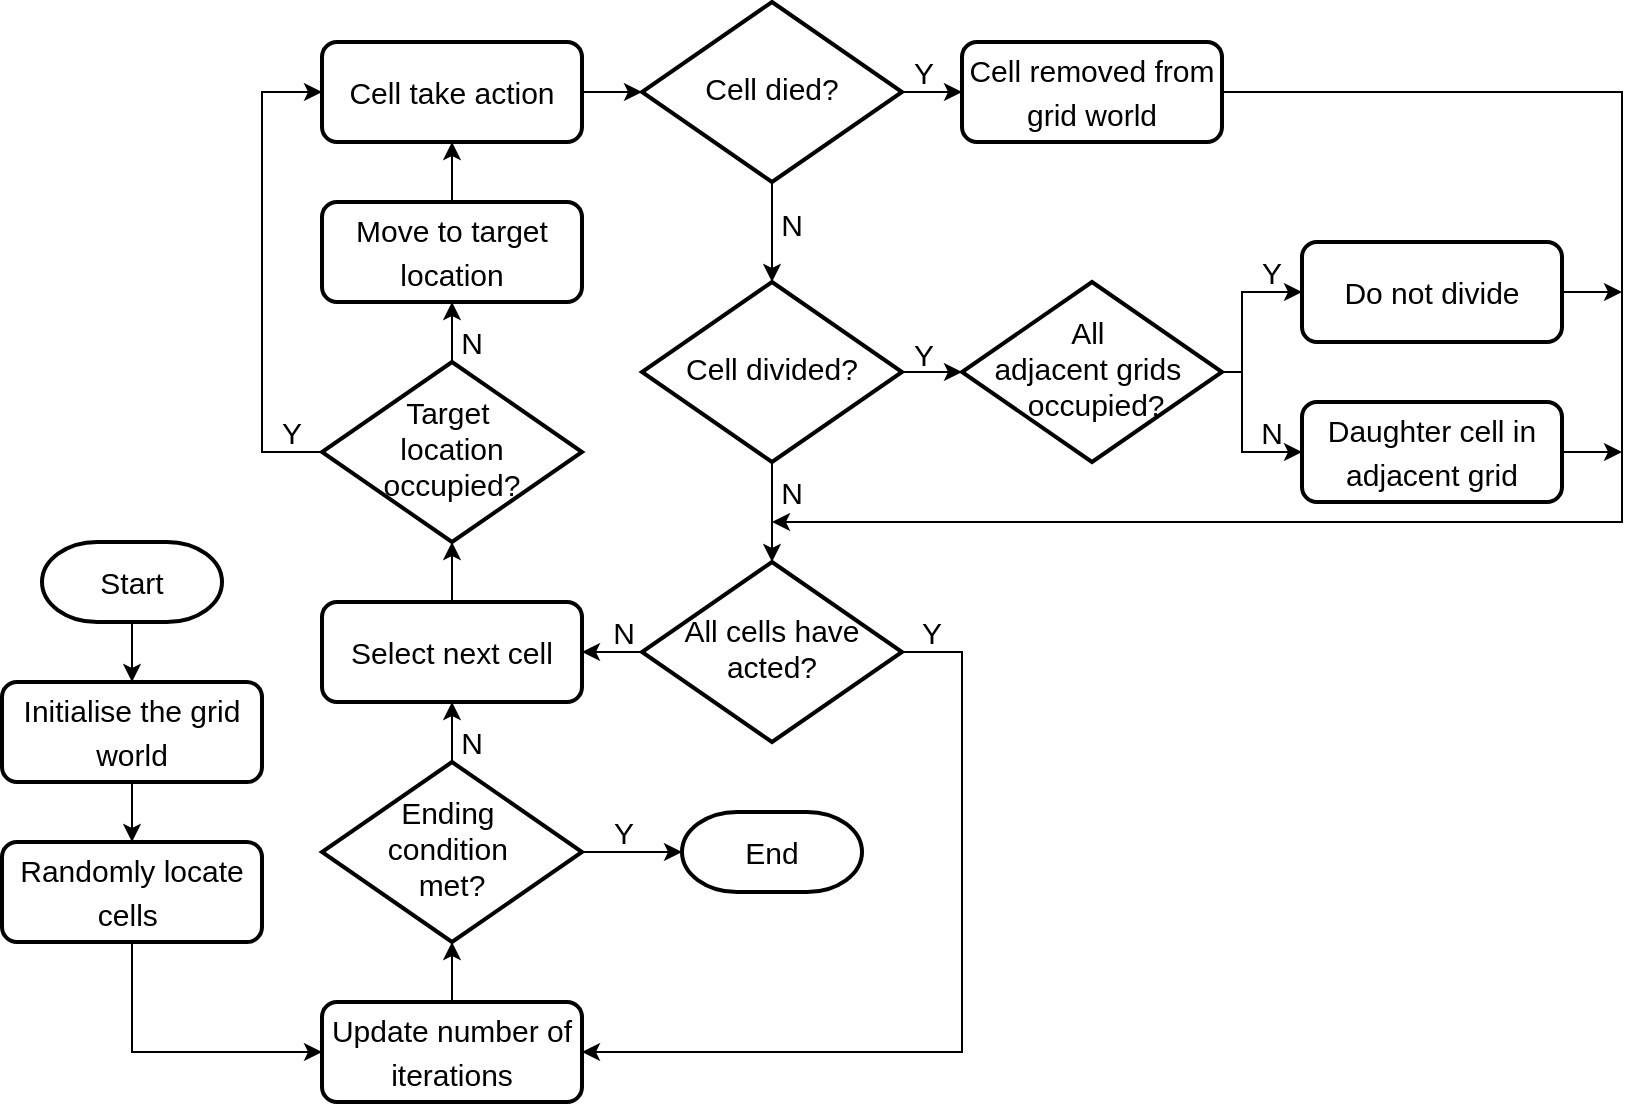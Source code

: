 <mxfile version="24.5.2" type="github">
  <diagram id="C5RBs43oDa-KdzZeNtuy" name="Page-1">
    <mxGraphModel dx="954" dy="528" grid="1" gridSize="10" guides="1" tooltips="1" connect="1" arrows="1" fold="1" page="1" pageScale="1" pageWidth="827" pageHeight="1169" math="0" shadow="0">
      <root>
        <mxCell id="WIyWlLk6GJQsqaUBKTNV-0" />
        <mxCell id="WIyWlLk6GJQsqaUBKTNV-1" parent="WIyWlLk6GJQsqaUBKTNV-0" />
        <mxCell id="I7D070yaXzZMGeD8CzcI-27" style="edgeStyle=orthogonalEdgeStyle;rounded=0;orthogonalLoop=1;jettySize=auto;html=1;exitX=0.5;exitY=0;exitDx=0;exitDy=0;entryX=0.5;entryY=1;entryDx=0;entryDy=0;" edge="1" parent="WIyWlLk6GJQsqaUBKTNV-1" source="WIyWlLk6GJQsqaUBKTNV-6" target="I7D070yaXzZMGeD8CzcI-6">
          <mxGeometry relative="1" as="geometry" />
        </mxCell>
        <mxCell id="WIyWlLk6GJQsqaUBKTNV-6" value="Ending&amp;nbsp;&lt;div&gt;condition&amp;nbsp;&lt;/div&gt;&lt;div&gt;met?&lt;/div&gt;" style="rhombus;whiteSpace=wrap;html=1;shadow=0;fontFamily=Helvetica;fontSize=15;align=center;strokeWidth=2;spacing=6;spacingTop=-4;movable=1;resizable=1;rotatable=1;deletable=1;editable=1;locked=0;connectable=1;container=0;" parent="WIyWlLk6GJQsqaUBKTNV-1" vertex="1">
          <mxGeometry x="170" y="650" width="130" height="90" as="geometry" />
        </mxCell>
        <mxCell id="I7D070yaXzZMGeD8CzcI-26" style="edgeStyle=orthogonalEdgeStyle;rounded=0;orthogonalLoop=1;jettySize=auto;html=1;exitX=0.5;exitY=0;exitDx=0;exitDy=0;entryX=0.5;entryY=1;entryDx=0;entryDy=0;" edge="1" parent="WIyWlLk6GJQsqaUBKTNV-1" source="I7D070yaXzZMGeD8CzcI-5" target="WIyWlLk6GJQsqaUBKTNV-6">
          <mxGeometry relative="1" as="geometry" />
        </mxCell>
        <mxCell id="I7D070yaXzZMGeD8CzcI-5" value="&lt;font style=&quot;font-size: 15px;&quot;&gt;Update number of iterations&lt;/font&gt;" style="rounded=1;whiteSpace=wrap;html=1;fontSize=18;glass=0;strokeWidth=2;shadow=0;movable=1;resizable=1;rotatable=1;deletable=1;editable=1;locked=0;connectable=1;container=0;" vertex="1" parent="WIyWlLk6GJQsqaUBKTNV-1">
          <mxGeometry x="170" y="770" width="130" height="50" as="geometry" />
        </mxCell>
        <mxCell id="I7D070yaXzZMGeD8CzcI-28" style="edgeStyle=orthogonalEdgeStyle;rounded=0;orthogonalLoop=1;jettySize=auto;html=1;exitX=0.5;exitY=0;exitDx=0;exitDy=0;entryX=0.5;entryY=1;entryDx=0;entryDy=0;" edge="1" parent="WIyWlLk6GJQsqaUBKTNV-1" source="I7D070yaXzZMGeD8CzcI-6" target="I7D070yaXzZMGeD8CzcI-18">
          <mxGeometry relative="1" as="geometry" />
        </mxCell>
        <mxCell id="I7D070yaXzZMGeD8CzcI-6" value="&lt;font style=&quot;font-size: 15px;&quot;&gt;Select next cel&lt;span style=&quot;color: rgba(0, 0, 0, 0); font-family: monospace; font-size: 0px; text-align: start; text-wrap: nowrap;&quot;&gt;%3CmxGraphModel%3E%3Croot%3E%3CmxCell%20id%3D%220%22%2F%3E%3CmxCell%20id%3D%221%22%20parent%3D%220%22%2F%3E%3CmxCell%20id%3D%222%22%20value%3D%22%26lt%3Bfont%20style%3D%26quot%3Bfont-size%3A%2015px%3B%26quot%3B%26gt%3BUpdate%20global%20timer%26lt%3B%2Ffont%26gt%3B%22%20style%3D%22rounded%3D1%3BwhiteSpace%3Dwrap%3Bhtml%3D1%3BfontSize%3D18%3Bglass%3D0%3BstrokeWidth%3D2%3Bshadow%3D0%3B%22%20vertex%3D%221%22%20parent%3D%221%22%3E%3CmxGeometry%20x%3D%22240%22%20y%3D%22370%22%20width%3D%22130%22%20height%3D%2250%22%20as%3D%22geometry%22%2F%3E%3C%2FmxCell%3E%3C%2Froot%3E%3C%2FmxGraphModel%3E&lt;/span&gt;l&lt;/font&gt;" style="rounded=1;whiteSpace=wrap;html=1;fontSize=18;glass=0;strokeWidth=2;shadow=0;movable=1;resizable=1;rotatable=1;deletable=1;editable=1;locked=0;connectable=1;container=0;" vertex="1" parent="WIyWlLk6GJQsqaUBKTNV-1">
          <mxGeometry x="170" y="570" width="130" height="50" as="geometry" />
        </mxCell>
        <mxCell id="I7D070yaXzZMGeD8CzcI-49" style="edgeStyle=orthogonalEdgeStyle;rounded=0;orthogonalLoop=1;jettySize=auto;html=1;exitX=0.5;exitY=0;exitDx=0;exitDy=0;entryX=0.5;entryY=1;entryDx=0;entryDy=0;" edge="1" parent="WIyWlLk6GJQsqaUBKTNV-1" source="I7D070yaXzZMGeD8CzcI-7" target="I7D070yaXzZMGeD8CzcI-20">
          <mxGeometry relative="1" as="geometry" />
        </mxCell>
        <mxCell id="I7D070yaXzZMGeD8CzcI-7" value="&lt;span style=&quot;font-size: 15px;&quot;&gt;Move to target location&lt;/span&gt;" style="rounded=1;whiteSpace=wrap;html=1;fontSize=18;glass=0;strokeWidth=2;shadow=0;movable=1;resizable=1;rotatable=1;deletable=1;editable=1;locked=0;connectable=1;container=0;" vertex="1" parent="WIyWlLk6GJQsqaUBKTNV-1">
          <mxGeometry x="170" y="370" width="130" height="50" as="geometry" />
        </mxCell>
        <mxCell id="I7D070yaXzZMGeD8CzcI-29" style="edgeStyle=orthogonalEdgeStyle;rounded=0;orthogonalLoop=1;jettySize=auto;html=1;exitX=0.5;exitY=0;exitDx=0;exitDy=0;entryX=0.5;entryY=1;entryDx=0;entryDy=0;" edge="1" parent="WIyWlLk6GJQsqaUBKTNV-1" source="I7D070yaXzZMGeD8CzcI-18" target="I7D070yaXzZMGeD8CzcI-7">
          <mxGeometry relative="1" as="geometry" />
        </mxCell>
        <mxCell id="I7D070yaXzZMGeD8CzcI-50" style="edgeStyle=orthogonalEdgeStyle;rounded=0;orthogonalLoop=1;jettySize=auto;html=1;exitX=0;exitY=0.5;exitDx=0;exitDy=0;entryX=0;entryY=0.5;entryDx=0;entryDy=0;" edge="1" parent="WIyWlLk6GJQsqaUBKTNV-1" source="I7D070yaXzZMGeD8CzcI-18" target="I7D070yaXzZMGeD8CzcI-20">
          <mxGeometry relative="1" as="geometry">
            <Array as="points">
              <mxPoint x="140" y="495" />
              <mxPoint x="140" y="315" />
            </Array>
          </mxGeometry>
        </mxCell>
        <mxCell id="I7D070yaXzZMGeD8CzcI-18" value="Target&amp;nbsp;&lt;div&gt;location occupied?&lt;/div&gt;" style="rhombus;whiteSpace=wrap;html=1;shadow=0;fontFamily=Helvetica;fontSize=15;align=center;strokeWidth=2;spacing=6;spacingTop=-4;movable=1;resizable=1;rotatable=1;deletable=1;editable=1;locked=0;connectable=1;container=0;" vertex="1" parent="WIyWlLk6GJQsqaUBKTNV-1">
          <mxGeometry x="170" y="450" width="130" height="90" as="geometry" />
        </mxCell>
        <mxCell id="I7D070yaXzZMGeD8CzcI-55" style="edgeStyle=orthogonalEdgeStyle;rounded=0;orthogonalLoop=1;jettySize=auto;html=1;exitX=1;exitY=0.5;exitDx=0;exitDy=0;entryX=0;entryY=0.5;entryDx=0;entryDy=0;" edge="1" parent="WIyWlLk6GJQsqaUBKTNV-1" source="I7D070yaXzZMGeD8CzcI-20" target="I7D070yaXzZMGeD8CzcI-11">
          <mxGeometry relative="1" as="geometry" />
        </mxCell>
        <mxCell id="I7D070yaXzZMGeD8CzcI-20" value="&lt;span style=&quot;font-size: 15px;&quot;&gt;Cell take action&lt;/span&gt;" style="rounded=1;whiteSpace=wrap;html=1;fontSize=18;glass=0;strokeWidth=2;shadow=0;movable=1;resizable=1;rotatable=1;deletable=1;editable=1;locked=0;connectable=1;container=0;" vertex="1" parent="WIyWlLk6GJQsqaUBKTNV-1">
          <mxGeometry x="170" y="290" width="130" height="50" as="geometry" />
        </mxCell>
        <mxCell id="I7D070yaXzZMGeD8CzcI-47" style="edgeStyle=orthogonalEdgeStyle;rounded=0;orthogonalLoop=1;jettySize=auto;html=1;entryX=0;entryY=0.5;entryDx=0;entryDy=0;" edge="1" parent="WIyWlLk6GJQsqaUBKTNV-1" source="I7D070yaXzZMGeD8CzcI-4" target="I7D070yaXzZMGeD8CzcI-5">
          <mxGeometry relative="1" as="geometry">
            <Array as="points">
              <mxPoint x="75" y="795" />
            </Array>
          </mxGeometry>
        </mxCell>
        <mxCell id="I7D070yaXzZMGeD8CzcI-56" style="edgeStyle=orthogonalEdgeStyle;rounded=0;orthogonalLoop=1;jettySize=auto;html=1;exitX=0;exitY=0.5;exitDx=0;exitDy=0;entryX=1;entryY=0.5;entryDx=0;entryDy=0;" edge="1" parent="WIyWlLk6GJQsqaUBKTNV-1" source="I7D070yaXzZMGeD8CzcI-8" target="I7D070yaXzZMGeD8CzcI-6">
          <mxGeometry relative="1" as="geometry" />
        </mxCell>
        <mxCell id="I7D070yaXzZMGeD8CzcI-57" style="edgeStyle=orthogonalEdgeStyle;rounded=0;orthogonalLoop=1;jettySize=auto;html=1;exitX=1;exitY=0.5;exitDx=0;exitDy=0;entryX=1;entryY=0.5;entryDx=0;entryDy=0;" edge="1" parent="WIyWlLk6GJQsqaUBKTNV-1" source="I7D070yaXzZMGeD8CzcI-8" target="I7D070yaXzZMGeD8CzcI-5">
          <mxGeometry relative="1" as="geometry">
            <Array as="points">
              <mxPoint x="490" y="595" />
              <mxPoint x="490" y="795" />
            </Array>
          </mxGeometry>
        </mxCell>
        <mxCell id="I7D070yaXzZMGeD8CzcI-8" value="All cells have acted?" style="rhombus;whiteSpace=wrap;html=1;shadow=0;fontFamily=Helvetica;fontSize=15;align=center;strokeWidth=2;spacing=6;spacingTop=-4;movable=1;resizable=1;rotatable=1;deletable=1;editable=1;locked=0;connectable=1;container=0;" vertex="1" parent="WIyWlLk6GJQsqaUBKTNV-1">
          <mxGeometry x="330" y="550" width="130" height="90" as="geometry" />
        </mxCell>
        <mxCell id="I7D070yaXzZMGeD8CzcI-11" value="Cell died?" style="rhombus;whiteSpace=wrap;html=1;shadow=0;fontFamily=Helvetica;fontSize=15;align=center;strokeWidth=2;spacing=6;spacingTop=-4;movable=1;resizable=1;rotatable=1;deletable=1;editable=1;locked=0;connectable=1;container=0;" vertex="1" parent="WIyWlLk6GJQsqaUBKTNV-1">
          <mxGeometry x="330" y="270" width="130" height="90" as="geometry" />
        </mxCell>
        <mxCell id="I7D070yaXzZMGeD8CzcI-64" style="edgeStyle=orthogonalEdgeStyle;rounded=0;orthogonalLoop=1;jettySize=auto;html=1;exitX=1;exitY=0.5;exitDx=0;exitDy=0;entryX=0;entryY=0.5;entryDx=0;entryDy=0;" edge="1" parent="WIyWlLk6GJQsqaUBKTNV-1" source="I7D070yaXzZMGeD8CzcI-12" target="I7D070yaXzZMGeD8CzcI-33">
          <mxGeometry relative="1" as="geometry" />
        </mxCell>
        <mxCell id="I7D070yaXzZMGeD8CzcI-12" value="Cell divided?" style="rhombus;whiteSpace=wrap;html=1;shadow=0;fontFamily=Helvetica;fontSize=15;align=center;strokeWidth=2;spacing=6;spacingTop=-4;movable=1;resizable=1;rotatable=1;deletable=1;editable=1;locked=0;connectable=1;container=0;" vertex="1" parent="WIyWlLk6GJQsqaUBKTNV-1">
          <mxGeometry x="330" y="410" width="130" height="90" as="geometry" />
        </mxCell>
        <mxCell id="I7D070yaXzZMGeD8CzcI-22" style="edgeStyle=orthogonalEdgeStyle;rounded=0;orthogonalLoop=1;jettySize=auto;html=1;exitX=1;exitY=0.5;exitDx=0;exitDy=0;entryX=0;entryY=0.5;entryDx=0;entryDy=0;" edge="1" parent="WIyWlLk6GJQsqaUBKTNV-1" source="I7D070yaXzZMGeD8CzcI-11" target="I7D070yaXzZMGeD8CzcI-13">
          <mxGeometry relative="1" as="geometry" />
        </mxCell>
        <mxCell id="I7D070yaXzZMGeD8CzcI-42" style="edgeStyle=orthogonalEdgeStyle;rounded=0;orthogonalLoop=1;jettySize=auto;html=1;exitX=0.5;exitY=1;exitDx=0;exitDy=0;entryX=0.5;entryY=0;entryDx=0;entryDy=0;" edge="1" parent="WIyWlLk6GJQsqaUBKTNV-1" source="I7D070yaXzZMGeD8CzcI-12" target="I7D070yaXzZMGeD8CzcI-8">
          <mxGeometry relative="1" as="geometry" />
        </mxCell>
        <mxCell id="I7D070yaXzZMGeD8CzcI-23" style="edgeStyle=orthogonalEdgeStyle;rounded=0;orthogonalLoop=1;jettySize=auto;html=1;exitX=0.5;exitY=1;exitDx=0;exitDy=0;entryX=0.5;entryY=0;entryDx=0;entryDy=0;" edge="1" parent="WIyWlLk6GJQsqaUBKTNV-1" source="I7D070yaXzZMGeD8CzcI-11" target="I7D070yaXzZMGeD8CzcI-12">
          <mxGeometry relative="1" as="geometry" />
        </mxCell>
        <mxCell id="I7D070yaXzZMGeD8CzcI-71" style="edgeStyle=orthogonalEdgeStyle;rounded=0;orthogonalLoop=1;jettySize=auto;html=1;exitX=1;exitY=0.5;exitDx=0;exitDy=0;" edge="1" parent="WIyWlLk6GJQsqaUBKTNV-1" source="I7D070yaXzZMGeD8CzcI-14">
          <mxGeometry relative="1" as="geometry">
            <mxPoint x="820" y="495" as="targetPoint" />
          </mxGeometry>
        </mxCell>
        <mxCell id="I7D070yaXzZMGeD8CzcI-14" value="&lt;span style=&quot;font-size: 15px;&quot;&gt;Daughter cell in adjacent grid&lt;/span&gt;" style="rounded=1;whiteSpace=wrap;html=1;fontSize=18;glass=0;strokeWidth=2;shadow=0;movable=1;resizable=1;rotatable=1;deletable=1;editable=1;locked=0;connectable=1;container=0;" vertex="1" parent="WIyWlLk6GJQsqaUBKTNV-1">
          <mxGeometry x="660" y="470" width="130" height="50" as="geometry" />
        </mxCell>
        <mxCell id="I7D070yaXzZMGeD8CzcI-70" style="edgeStyle=orthogonalEdgeStyle;rounded=0;orthogonalLoop=1;jettySize=auto;html=1;exitX=1;exitY=0.5;exitDx=0;exitDy=0;" edge="1" parent="WIyWlLk6GJQsqaUBKTNV-1" source="I7D070yaXzZMGeD8CzcI-34">
          <mxGeometry relative="1" as="geometry">
            <mxPoint x="820" y="415" as="targetPoint" />
          </mxGeometry>
        </mxCell>
        <mxCell id="I7D070yaXzZMGeD8CzcI-34" value="&lt;span style=&quot;font-size: 15px;&quot;&gt;Do not divide&lt;/span&gt;" style="rounded=1;whiteSpace=wrap;html=1;fontSize=18;glass=0;strokeWidth=2;shadow=0;movable=1;resizable=1;rotatable=1;deletable=1;editable=1;locked=0;connectable=1;container=0;" vertex="1" parent="WIyWlLk6GJQsqaUBKTNV-1">
          <mxGeometry x="660" y="390" width="130" height="50" as="geometry" />
        </mxCell>
        <mxCell id="I7D070yaXzZMGeD8CzcI-9" value="&lt;font style=&quot;font-size: 15px;&quot;&gt;End&lt;/font&gt;" style="strokeWidth=2;html=1;shape=mxgraph.flowchart.terminator;whiteSpace=wrap;fontSize=18;movable=1;resizable=1;rotatable=1;deletable=1;editable=1;locked=0;connectable=1;container=0;" vertex="1" parent="WIyWlLk6GJQsqaUBKTNV-1">
          <mxGeometry x="350" y="675" width="90" height="40" as="geometry" />
        </mxCell>
        <mxCell id="I7D070yaXzZMGeD8CzcI-69" style="edgeStyle=orthogonalEdgeStyle;rounded=0;orthogonalLoop=1;jettySize=auto;html=1;exitX=1;exitY=0.5;exitDx=0;exitDy=0;endSize=6;" edge="1" parent="WIyWlLk6GJQsqaUBKTNV-1" source="I7D070yaXzZMGeD8CzcI-13">
          <mxGeometry relative="1" as="geometry">
            <mxPoint x="395" y="530" as="targetPoint" />
            <Array as="points">
              <mxPoint x="820" y="315" />
              <mxPoint x="820" y="530" />
            </Array>
          </mxGeometry>
        </mxCell>
        <mxCell id="I7D070yaXzZMGeD8CzcI-13" value="&lt;span style=&quot;font-size: 15px;&quot;&gt;Cell removed from grid world&lt;/span&gt;" style="rounded=1;whiteSpace=wrap;html=1;fontSize=18;glass=0;strokeWidth=2;shadow=0;movable=1;resizable=1;rotatable=1;deletable=1;editable=1;locked=0;connectable=1;container=0;" vertex="1" parent="WIyWlLk6GJQsqaUBKTNV-1">
          <mxGeometry x="490" y="290" width="130" height="50" as="geometry" />
        </mxCell>
        <mxCell id="I7D070yaXzZMGeD8CzcI-62" style="edgeStyle=orthogonalEdgeStyle;rounded=0;orthogonalLoop=1;jettySize=auto;html=1;exitX=1;exitY=0.5;exitDx=0;exitDy=0;entryX=0;entryY=0.5;entryDx=0;entryDy=0;" edge="1" parent="WIyWlLk6GJQsqaUBKTNV-1" source="I7D070yaXzZMGeD8CzcI-33" target="I7D070yaXzZMGeD8CzcI-34">
          <mxGeometry relative="1" as="geometry">
            <Array as="points">
              <mxPoint x="630" y="455" />
              <mxPoint x="630" y="415" />
            </Array>
          </mxGeometry>
        </mxCell>
        <mxCell id="I7D070yaXzZMGeD8CzcI-63" style="edgeStyle=orthogonalEdgeStyle;rounded=0;orthogonalLoop=1;jettySize=auto;html=1;exitX=1;exitY=0.5;exitDx=0;exitDy=0;entryX=0;entryY=0.5;entryDx=0;entryDy=0;" edge="1" parent="WIyWlLk6GJQsqaUBKTNV-1" source="I7D070yaXzZMGeD8CzcI-33" target="I7D070yaXzZMGeD8CzcI-14">
          <mxGeometry relative="1" as="geometry">
            <Array as="points">
              <mxPoint x="630" y="455" />
              <mxPoint x="630" y="495" />
            </Array>
          </mxGeometry>
        </mxCell>
        <mxCell id="I7D070yaXzZMGeD8CzcI-33" value="All&amp;nbsp;&lt;div&gt;adjacent grids&amp;nbsp; &amp;nbsp;occupied?&lt;/div&gt;" style="rhombus;whiteSpace=wrap;html=1;shadow=0;fontFamily=Helvetica;fontSize=15;align=center;strokeWidth=2;spacing=6;spacingTop=-4;movable=1;resizable=1;rotatable=1;deletable=1;editable=1;locked=0;connectable=1;container=0;" vertex="1" parent="WIyWlLk6GJQsqaUBKTNV-1">
          <mxGeometry x="490" y="410" width="130" height="90" as="geometry" />
        </mxCell>
        <mxCell id="I7D070yaXzZMGeD8CzcI-60" style="edgeStyle=orthogonalEdgeStyle;rounded=0;orthogonalLoop=1;jettySize=auto;html=1;exitX=1;exitY=0.5;exitDx=0;exitDy=0;entryX=0;entryY=0.5;entryDx=0;entryDy=0;entryPerimeter=0;" edge="1" parent="WIyWlLk6GJQsqaUBKTNV-1" source="WIyWlLk6GJQsqaUBKTNV-6" target="I7D070yaXzZMGeD8CzcI-9">
          <mxGeometry relative="1" as="geometry" />
        </mxCell>
        <mxCell id="I7D070yaXzZMGeD8CzcI-61" value="" style="group" vertex="1" connectable="0" parent="WIyWlLk6GJQsqaUBKTNV-1">
          <mxGeometry x="10" y="540" width="130" height="200" as="geometry" />
        </mxCell>
        <mxCell id="WIyWlLk6GJQsqaUBKTNV-12" value="&lt;font style=&quot;font-size: 15px;&quot;&gt;Initialise the grid world&lt;/font&gt;" style="rounded=1;whiteSpace=wrap;html=1;fontSize=18;glass=0;strokeWidth=2;shadow=0;movable=1;resizable=1;rotatable=1;deletable=1;editable=1;locked=0;connectable=1;container=0;" parent="I7D070yaXzZMGeD8CzcI-61" vertex="1">
          <mxGeometry y="70" width="130" height="50" as="geometry" />
        </mxCell>
        <mxCell id="I7D070yaXzZMGeD8CzcI-3" value="&lt;font style=&quot;font-size: 15px;&quot;&gt;Start&lt;/font&gt;" style="strokeWidth=2;html=1;shape=mxgraph.flowchart.terminator;whiteSpace=wrap;fontSize=18;movable=1;resizable=1;rotatable=1;deletable=1;editable=1;locked=0;connectable=1;container=0;" vertex="1" parent="I7D070yaXzZMGeD8CzcI-61">
          <mxGeometry x="20" width="90" height="40" as="geometry" />
        </mxCell>
        <mxCell id="I7D070yaXzZMGeD8CzcI-4" value="&lt;font style=&quot;font-size: 15px;&quot;&gt;Randomly locate cells&amp;nbsp;&lt;/font&gt;" style="rounded=1;whiteSpace=wrap;html=1;fontSize=18;glass=0;strokeWidth=2;shadow=0;movable=1;resizable=1;rotatable=1;deletable=1;editable=1;locked=0;connectable=1;container=0;" vertex="1" parent="I7D070yaXzZMGeD8CzcI-61">
          <mxGeometry y="150" width="130" height="50" as="geometry" />
        </mxCell>
        <mxCell id="I7D070yaXzZMGeD8CzcI-45" style="edgeStyle=orthogonalEdgeStyle;rounded=0;orthogonalLoop=1;jettySize=auto;html=1;exitX=0.5;exitY=1;exitDx=0;exitDy=0;exitPerimeter=0;entryX=0.5;entryY=0;entryDx=0;entryDy=0;" edge="1" parent="I7D070yaXzZMGeD8CzcI-61" source="I7D070yaXzZMGeD8CzcI-3" target="WIyWlLk6GJQsqaUBKTNV-12">
          <mxGeometry relative="1" as="geometry" />
        </mxCell>
        <mxCell id="I7D070yaXzZMGeD8CzcI-46" style="edgeStyle=orthogonalEdgeStyle;rounded=0;orthogonalLoop=1;jettySize=auto;html=1;exitX=0.5;exitY=1;exitDx=0;exitDy=0;entryX=0.5;entryY=0;entryDx=0;entryDy=0;" edge="1" parent="I7D070yaXzZMGeD8CzcI-61" source="WIyWlLk6GJQsqaUBKTNV-12" target="I7D070yaXzZMGeD8CzcI-4">
          <mxGeometry relative="1" as="geometry" />
        </mxCell>
        <mxCell id="I7D070yaXzZMGeD8CzcI-72" value="Y" style="text;html=1;align=center;verticalAlign=middle;whiteSpace=wrap;rounded=0;fontSize=15;" vertex="1" parent="WIyWlLk6GJQsqaUBKTNV-1">
          <mxGeometry x="460" y="570" width="30" height="30" as="geometry" />
        </mxCell>
        <mxCell id="I7D070yaXzZMGeD8CzcI-73" value="N" style="text;html=1;align=center;verticalAlign=middle;whiteSpace=wrap;rounded=0;fontSize=15;" vertex="1" parent="WIyWlLk6GJQsqaUBKTNV-1">
          <mxGeometry x="230" y="625" width="30" height="30" as="geometry" />
        </mxCell>
        <mxCell id="I7D070yaXzZMGeD8CzcI-74" value="Y" style="text;html=1;align=center;verticalAlign=middle;whiteSpace=wrap;rounded=0;fontSize=15;" vertex="1" parent="WIyWlLk6GJQsqaUBKTNV-1">
          <mxGeometry x="306" y="670" width="30" height="30" as="geometry" />
        </mxCell>
        <mxCell id="I7D070yaXzZMGeD8CzcI-76" value="Y" style="text;html=1;align=center;verticalAlign=middle;whiteSpace=wrap;rounded=0;fontSize=15;" vertex="1" parent="WIyWlLk6GJQsqaUBKTNV-1">
          <mxGeometry x="140" y="470" width="30" height="30" as="geometry" />
        </mxCell>
        <mxCell id="I7D070yaXzZMGeD8CzcI-77" value="N" style="text;html=1;align=center;verticalAlign=middle;whiteSpace=wrap;rounded=0;fontSize=15;" vertex="1" parent="WIyWlLk6GJQsqaUBKTNV-1">
          <mxGeometry x="306" y="570" width="30" height="30" as="geometry" />
        </mxCell>
        <mxCell id="I7D070yaXzZMGeD8CzcI-78" value="N" style="text;html=1;align=center;verticalAlign=middle;whiteSpace=wrap;rounded=0;fontSize=15;" vertex="1" parent="WIyWlLk6GJQsqaUBKTNV-1">
          <mxGeometry x="230" y="425" width="30" height="30" as="geometry" />
        </mxCell>
        <mxCell id="I7D070yaXzZMGeD8CzcI-79" value="Y" style="text;html=1;align=center;verticalAlign=middle;whiteSpace=wrap;rounded=0;fontSize=15;" vertex="1" parent="WIyWlLk6GJQsqaUBKTNV-1">
          <mxGeometry x="456" y="290" width="30" height="30" as="geometry" />
        </mxCell>
        <mxCell id="I7D070yaXzZMGeD8CzcI-80" value="N" style="text;html=1;align=center;verticalAlign=middle;whiteSpace=wrap;rounded=0;fontSize=15;" vertex="1" parent="WIyWlLk6GJQsqaUBKTNV-1">
          <mxGeometry x="390" y="366" width="30" height="30" as="geometry" />
        </mxCell>
        <mxCell id="I7D070yaXzZMGeD8CzcI-85" value="Y" style="text;html=1;align=center;verticalAlign=middle;whiteSpace=wrap;rounded=0;fontSize=15;" vertex="1" parent="WIyWlLk6GJQsqaUBKTNV-1">
          <mxGeometry x="456" y="431" width="30" height="30" as="geometry" />
        </mxCell>
        <mxCell id="I7D070yaXzZMGeD8CzcI-88" value="N" style="text;html=1;align=center;verticalAlign=middle;whiteSpace=wrap;rounded=0;fontSize=15;" vertex="1" parent="WIyWlLk6GJQsqaUBKTNV-1">
          <mxGeometry x="630" y="470" width="30" height="30" as="geometry" />
        </mxCell>
        <mxCell id="I7D070yaXzZMGeD8CzcI-89" value="Y" style="text;html=1;align=center;verticalAlign=middle;whiteSpace=wrap;rounded=0;fontSize=15;" vertex="1" parent="WIyWlLk6GJQsqaUBKTNV-1">
          <mxGeometry x="630" y="390" width="30" height="30" as="geometry" />
        </mxCell>
        <mxCell id="I7D070yaXzZMGeD8CzcI-92" value="N" style="text;html=1;align=center;verticalAlign=middle;whiteSpace=wrap;rounded=0;fontSize=15;" vertex="1" parent="WIyWlLk6GJQsqaUBKTNV-1">
          <mxGeometry x="390" y="500" width="30" height="30" as="geometry" />
        </mxCell>
      </root>
    </mxGraphModel>
  </diagram>
</mxfile>
